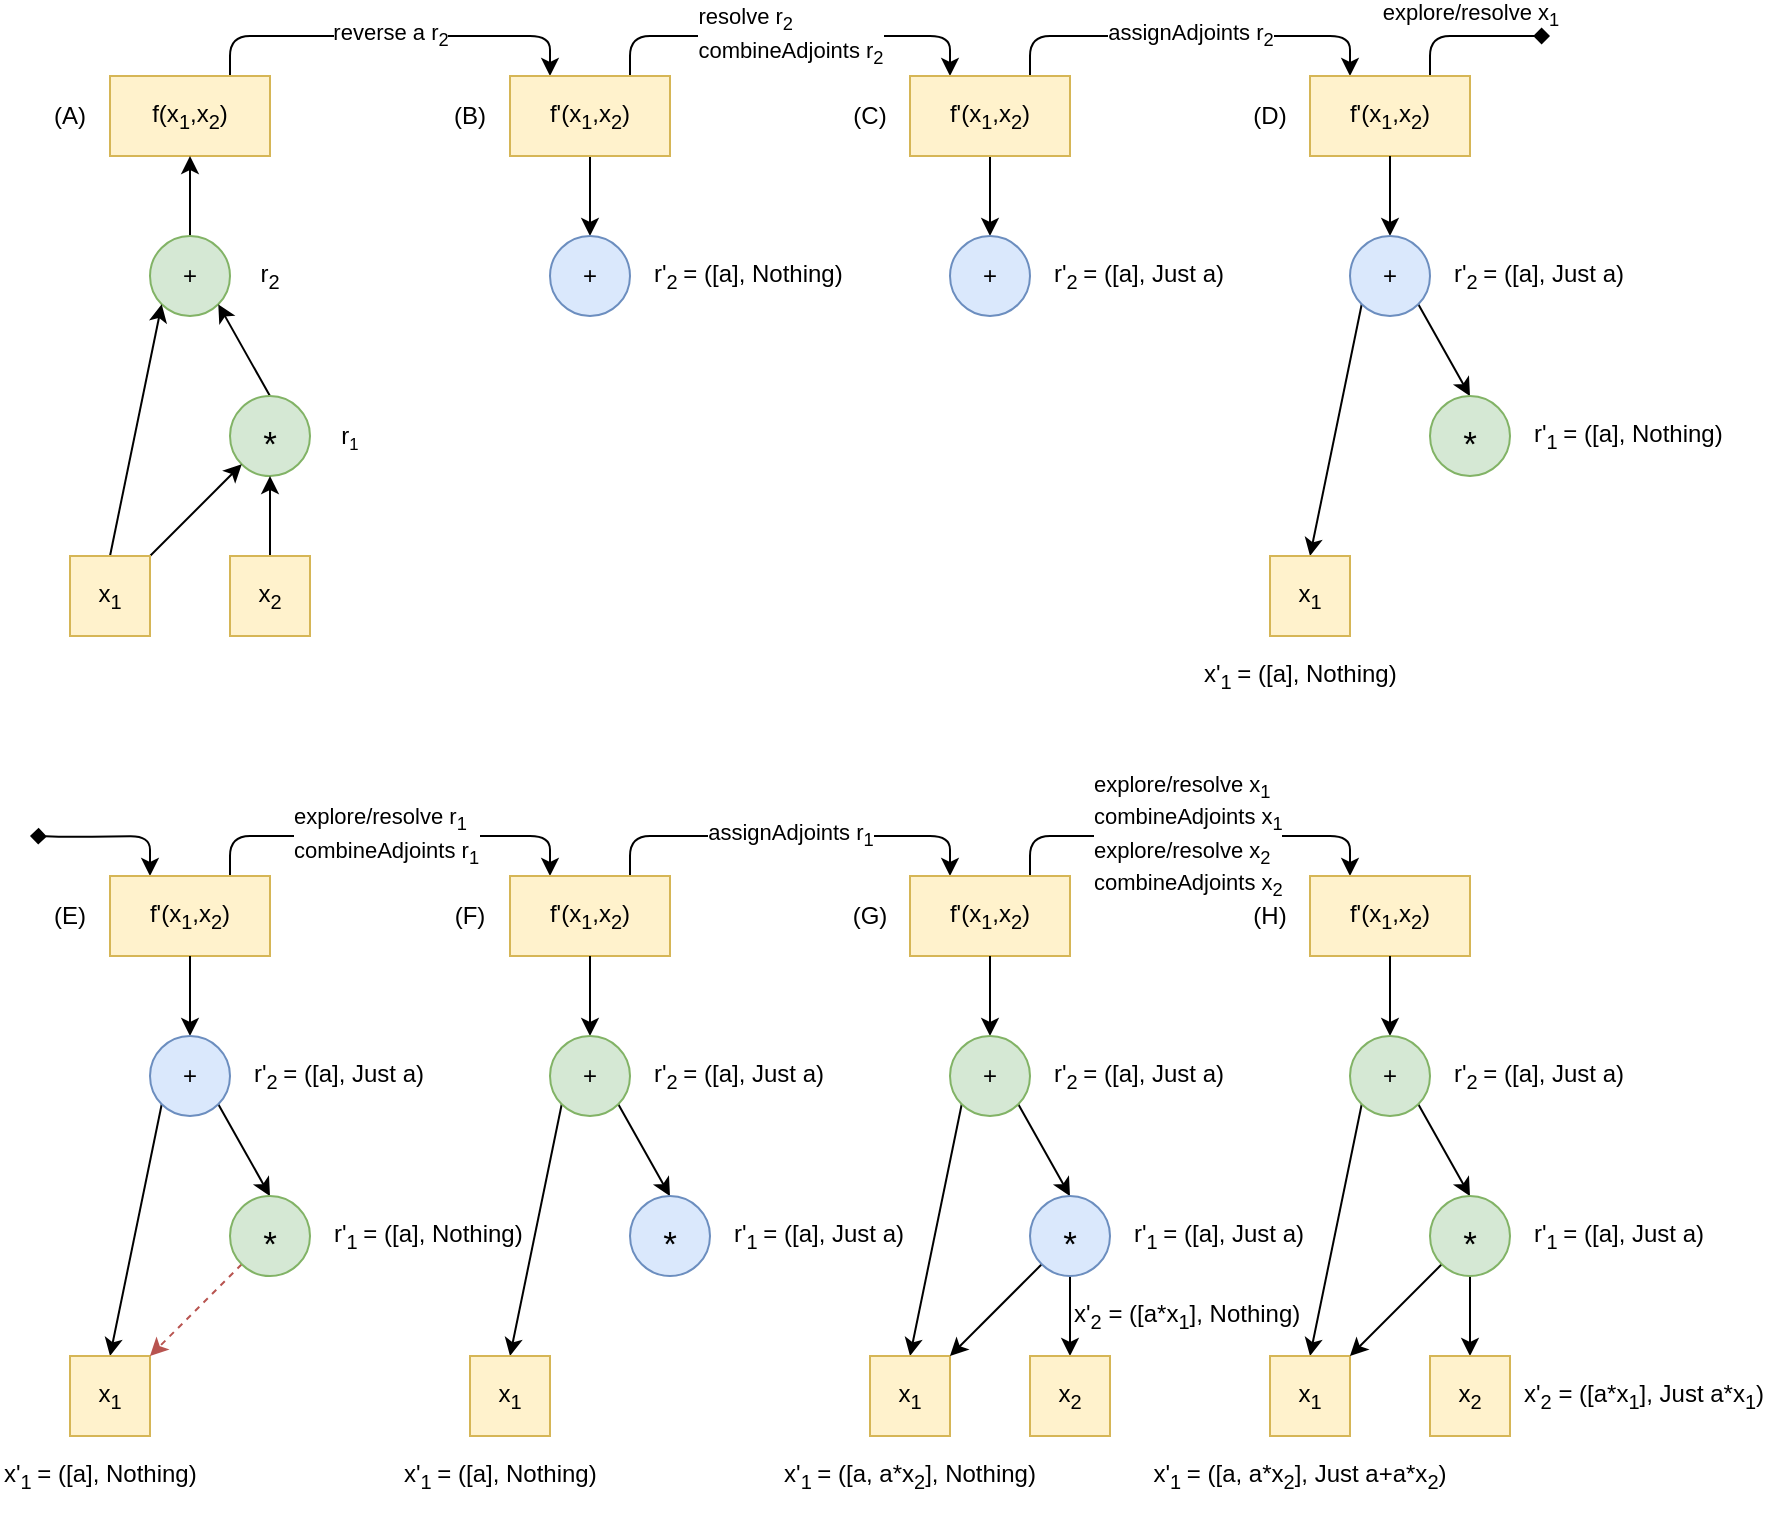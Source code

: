 <mxfile version="21.3.7" type="device">
  <diagram name="Page-1" id="4VhSumrVANlsA-MGtWiG">
    <mxGraphModel dx="1834" dy="884" grid="0" gridSize="10" guides="1" tooltips="1" connect="1" arrows="1" fold="1" page="0" pageScale="1" pageWidth="827" pageHeight="1169" math="0" shadow="0">
      <root>
        <mxCell id="0" />
        <mxCell id="1" parent="0" />
        <mxCell id="nOa9KcKh8e6igN_ZCxx_-35" value="reverse a r&lt;sub&gt;2&lt;/sub&gt;" style="edgeStyle=orthogonalEdgeStyle;rounded=1;orthogonalLoop=1;jettySize=auto;html=1;exitX=0.75;exitY=0;exitDx=0;exitDy=0;entryX=0.25;entryY=0;entryDx=0;entryDy=0;" edge="1" parent="1" source="nOa9KcKh8e6igN_ZCxx_-9" target="nOa9KcKh8e6igN_ZCxx_-20">
          <mxGeometry relative="1" as="geometry" />
        </mxCell>
        <mxCell id="nOa9KcKh8e6igN_ZCxx_-9" value="f(x&lt;sub&gt;1&lt;/sub&gt;,x&lt;sub&gt;2&lt;/sub&gt;)" style="rounded=0;whiteSpace=wrap;html=1;fillColor=#fff2cc;strokeColor=#d6b656;" vertex="1" parent="1">
          <mxGeometry x="-160" y="120" width="80" height="40" as="geometry" />
        </mxCell>
        <mxCell id="nOa9KcKh8e6igN_ZCxx_-11" style="edgeStyle=orthogonalEdgeStyle;rounded=0;orthogonalLoop=1;jettySize=auto;html=1;exitX=0.5;exitY=0;exitDx=0;exitDy=0;entryX=0.5;entryY=1;entryDx=0;entryDy=0;" edge="1" parent="1" source="nOa9KcKh8e6igN_ZCxx_-10" target="nOa9KcKh8e6igN_ZCxx_-9">
          <mxGeometry relative="1" as="geometry" />
        </mxCell>
        <mxCell id="nOa9KcKh8e6igN_ZCxx_-10" value="+" style="ellipse;whiteSpace=wrap;html=1;fillColor=#d5e8d4;strokeColor=#82b366;" vertex="1" parent="1">
          <mxGeometry x="-140" y="200" width="40" height="40" as="geometry" />
        </mxCell>
        <mxCell id="nOa9KcKh8e6igN_ZCxx_-13" style="rounded=0;orthogonalLoop=1;jettySize=auto;html=1;exitX=0.5;exitY=0;exitDx=0;exitDy=0;entryX=1;entryY=1;entryDx=0;entryDy=0;" edge="1" parent="1" source="nOa9KcKh8e6igN_ZCxx_-12" target="nOa9KcKh8e6igN_ZCxx_-10">
          <mxGeometry relative="1" as="geometry" />
        </mxCell>
        <mxCell id="nOa9KcKh8e6igN_ZCxx_-12" value="&lt;font style=&quot;font-size: 21px;&quot;&gt;&lt;sub&gt;*&lt;/sub&gt;&lt;/font&gt;" style="ellipse;whiteSpace=wrap;html=1;fillColor=#d5e8d4;strokeColor=#82b366;" vertex="1" parent="1">
          <mxGeometry x="-100" y="280" width="40" height="40" as="geometry" />
        </mxCell>
        <mxCell id="nOa9KcKh8e6igN_ZCxx_-17" style="rounded=0;orthogonalLoop=1;jettySize=auto;html=1;exitX=1;exitY=0;exitDx=0;exitDy=0;entryX=0;entryY=1;entryDx=0;entryDy=0;" edge="1" parent="1" source="nOa9KcKh8e6igN_ZCxx_-14" target="nOa9KcKh8e6igN_ZCxx_-12">
          <mxGeometry relative="1" as="geometry" />
        </mxCell>
        <mxCell id="nOa9KcKh8e6igN_ZCxx_-18" style="rounded=0;orthogonalLoop=1;jettySize=auto;html=1;exitX=0.5;exitY=0;exitDx=0;exitDy=0;entryX=0;entryY=1;entryDx=0;entryDy=0;" edge="1" parent="1" source="nOa9KcKh8e6igN_ZCxx_-14" target="nOa9KcKh8e6igN_ZCxx_-10">
          <mxGeometry relative="1" as="geometry" />
        </mxCell>
        <mxCell id="nOa9KcKh8e6igN_ZCxx_-14" value="x&lt;sub&gt;1&lt;/sub&gt;" style="rounded=0;whiteSpace=wrap;html=1;fillColor=#fff2cc;strokeColor=#d6b656;" vertex="1" parent="1">
          <mxGeometry x="-180" y="360" width="40" height="40" as="geometry" />
        </mxCell>
        <mxCell id="nOa9KcKh8e6igN_ZCxx_-16" style="edgeStyle=orthogonalEdgeStyle;rounded=0;orthogonalLoop=1;jettySize=auto;html=1;exitX=0.5;exitY=0;exitDx=0;exitDy=0;entryX=0.5;entryY=1;entryDx=0;entryDy=0;" edge="1" parent="1" source="nOa9KcKh8e6igN_ZCxx_-15" target="nOa9KcKh8e6igN_ZCxx_-12">
          <mxGeometry relative="1" as="geometry" />
        </mxCell>
        <mxCell id="nOa9KcKh8e6igN_ZCxx_-15" value="x&lt;sub&gt;2&lt;/sub&gt;" style="rounded=0;whiteSpace=wrap;html=1;fillColor=#fff2cc;strokeColor=#d6b656;" vertex="1" parent="1">
          <mxGeometry x="-100" y="360" width="40" height="40" as="geometry" />
        </mxCell>
        <mxCell id="nOa9KcKh8e6igN_ZCxx_-34" style="edgeStyle=orthogonalEdgeStyle;rounded=0;orthogonalLoop=1;jettySize=auto;html=1;exitX=0.5;exitY=1;exitDx=0;exitDy=0;entryX=0.5;entryY=0;entryDx=0;entryDy=0;" edge="1" parent="1" source="nOa9KcKh8e6igN_ZCxx_-20" target="nOa9KcKh8e6igN_ZCxx_-21">
          <mxGeometry relative="1" as="geometry" />
        </mxCell>
        <mxCell id="nOa9KcKh8e6igN_ZCxx_-43" value="&lt;div style=&quot;text-align: left;&quot;&gt;resolve r&lt;sub&gt;2&lt;/sub&gt;&lt;/div&gt;combineAdjoints r&lt;sub&gt;2&lt;/sub&gt;" style="edgeStyle=orthogonalEdgeStyle;rounded=1;orthogonalLoop=1;jettySize=auto;html=1;exitX=0.75;exitY=0;exitDx=0;exitDy=0;entryX=0.25;entryY=0;entryDx=0;entryDy=0;" edge="1" parent="1" source="nOa9KcKh8e6igN_ZCxx_-20" target="nOa9KcKh8e6igN_ZCxx_-40">
          <mxGeometry relative="1" as="geometry" />
        </mxCell>
        <mxCell id="nOa9KcKh8e6igN_ZCxx_-20" value="f&#39;(x&lt;sub&gt;1&lt;/sub&gt;,x&lt;sub&gt;2&lt;/sub&gt;)" style="rounded=0;whiteSpace=wrap;html=1;fillColor=#fff2cc;strokeColor=#d6b656;" vertex="1" parent="1">
          <mxGeometry x="40" y="120" width="80" height="40" as="geometry" />
        </mxCell>
        <mxCell id="nOa9KcKh8e6igN_ZCxx_-21" value="+" style="ellipse;whiteSpace=wrap;html=1;fillColor=#dae8fc;strokeColor=#6c8ebf;" vertex="1" parent="1">
          <mxGeometry x="60" y="200" width="40" height="40" as="geometry" />
        </mxCell>
        <mxCell id="nOa9KcKh8e6igN_ZCxx_-29" value="r&#39;&lt;sub&gt;2&amp;nbsp;&lt;/sub&gt;= ([a], Nothing)" style="text;html=1;strokeColor=none;fillColor=none;align=left;verticalAlign=middle;whiteSpace=wrap;rounded=0;" vertex="1" parent="1">
          <mxGeometry x="110" y="200" width="120" height="40" as="geometry" />
        </mxCell>
        <mxCell id="nOa9KcKh8e6igN_ZCxx_-36" value="r&lt;sub&gt;2&lt;/sub&gt;" style="text;html=1;strokeColor=none;fillColor=none;align=center;verticalAlign=middle;whiteSpace=wrap;rounded=0;" vertex="1" parent="1">
          <mxGeometry x="-100" y="200" width="40" height="40" as="geometry" />
        </mxCell>
        <mxCell id="nOa9KcKh8e6igN_ZCxx_-37" value="r&lt;span style=&quot;font-size: 10px;&quot;&gt;&lt;sub&gt;1&lt;/sub&gt;&lt;/span&gt;" style="text;html=1;strokeColor=none;fillColor=none;align=center;verticalAlign=middle;whiteSpace=wrap;rounded=0;" vertex="1" parent="1">
          <mxGeometry x="-60" y="280" width="40" height="40" as="geometry" />
        </mxCell>
        <mxCell id="nOa9KcKh8e6igN_ZCxx_-39" style="edgeStyle=orthogonalEdgeStyle;rounded=0;orthogonalLoop=1;jettySize=auto;html=1;exitX=0.5;exitY=1;exitDx=0;exitDy=0;entryX=0.5;entryY=0;entryDx=0;entryDy=0;" edge="1" source="nOa9KcKh8e6igN_ZCxx_-40" target="nOa9KcKh8e6igN_ZCxx_-41" parent="1">
          <mxGeometry relative="1" as="geometry" />
        </mxCell>
        <mxCell id="nOa9KcKh8e6igN_ZCxx_-48" value="assignAdjoints r&lt;sub&gt;2&lt;/sub&gt;" style="edgeStyle=orthogonalEdgeStyle;rounded=1;orthogonalLoop=1;jettySize=auto;html=1;exitX=0.75;exitY=0;exitDx=0;exitDy=0;entryX=0.25;entryY=0;entryDx=0;entryDy=0;" edge="1" parent="1" source="nOa9KcKh8e6igN_ZCxx_-40" target="nOa9KcKh8e6igN_ZCxx_-44">
          <mxGeometry relative="1" as="geometry" />
        </mxCell>
        <mxCell id="nOa9KcKh8e6igN_ZCxx_-40" value="f&#39;(x&lt;sub&gt;1&lt;/sub&gt;,x&lt;sub&gt;2&lt;/sub&gt;)" style="rounded=0;whiteSpace=wrap;html=1;fillColor=#fff2cc;strokeColor=#d6b656;" vertex="1" parent="1">
          <mxGeometry x="240" y="120" width="80" height="40" as="geometry" />
        </mxCell>
        <mxCell id="nOa9KcKh8e6igN_ZCxx_-41" value="+" style="ellipse;whiteSpace=wrap;html=1;fillColor=#dae8fc;strokeColor=#6c8ebf;" vertex="1" parent="1">
          <mxGeometry x="260" y="200" width="40" height="40" as="geometry" />
        </mxCell>
        <mxCell id="nOa9KcKh8e6igN_ZCxx_-42" value="r&#39;&lt;sub&gt;2&amp;nbsp;&lt;/sub&gt;= ([a], Just a)" style="text;html=1;strokeColor=none;fillColor=none;align=left;verticalAlign=middle;whiteSpace=wrap;rounded=0;" vertex="1" parent="1">
          <mxGeometry x="310" y="200" width="110" height="40" as="geometry" />
        </mxCell>
        <mxCell id="nOa9KcKh8e6igN_ZCxx_-54" value="explore/resolve x&lt;sub&gt;1&lt;br&gt;&lt;/sub&gt;" style="edgeStyle=orthogonalEdgeStyle;orthogonalLoop=1;jettySize=auto;html=1;exitX=0.75;exitY=0;exitDx=0;exitDy=0;rounded=1;endArrow=diamond;endFill=1;labelBackgroundColor=none;" edge="1" parent="1" source="nOa9KcKh8e6igN_ZCxx_-44">
          <mxGeometry y="10" relative="1" as="geometry">
            <mxPoint x="560" y="100" as="targetPoint" />
            <Array as="points">
              <mxPoint x="500" y="100" />
            </Array>
            <mxPoint as="offset" />
          </mxGeometry>
        </mxCell>
        <mxCell id="nOa9KcKh8e6igN_ZCxx_-44" value="f&#39;(x&lt;sub&gt;1&lt;/sub&gt;,x&lt;sub&gt;2&lt;/sub&gt;)" style="rounded=0;whiteSpace=wrap;html=1;fillColor=#fff2cc;strokeColor=#d6b656;" vertex="1" parent="1">
          <mxGeometry x="440" y="120" width="80" height="40" as="geometry" />
        </mxCell>
        <mxCell id="nOa9KcKh8e6igN_ZCxx_-45" style="edgeStyle=orthogonalEdgeStyle;rounded=0;orthogonalLoop=1;jettySize=auto;html=1;exitX=0.5;exitY=1;exitDx=0;exitDy=0;entryX=0.5;entryY=0;entryDx=0;entryDy=0;" edge="1" target="nOa9KcKh8e6igN_ZCxx_-46" parent="1" source="nOa9KcKh8e6igN_ZCxx_-44">
          <mxGeometry relative="1" as="geometry">
            <mxPoint x="480" y="160" as="sourcePoint" />
          </mxGeometry>
        </mxCell>
        <mxCell id="nOa9KcKh8e6igN_ZCxx_-52" style="rounded=0;orthogonalLoop=1;jettySize=auto;html=1;exitX=0;exitY=1;exitDx=0;exitDy=0;entryX=0.5;entryY=0;entryDx=0;entryDy=0;" edge="1" parent="1" source="nOa9KcKh8e6igN_ZCxx_-46" target="nOa9KcKh8e6igN_ZCxx_-50">
          <mxGeometry relative="1" as="geometry" />
        </mxCell>
        <mxCell id="nOa9KcKh8e6igN_ZCxx_-53" style="rounded=0;orthogonalLoop=1;jettySize=auto;html=1;exitX=1;exitY=1;exitDx=0;exitDy=0;entryX=0.5;entryY=0;entryDx=0;entryDy=0;" edge="1" parent="1" source="nOa9KcKh8e6igN_ZCxx_-46" target="nOa9KcKh8e6igN_ZCxx_-51">
          <mxGeometry relative="1" as="geometry" />
        </mxCell>
        <mxCell id="nOa9KcKh8e6igN_ZCxx_-46" value="+" style="ellipse;whiteSpace=wrap;html=1;fillColor=#dae8fc;strokeColor=#6c8ebf;" vertex="1" parent="1">
          <mxGeometry x="460" y="200" width="40" height="40" as="geometry" />
        </mxCell>
        <mxCell id="nOa9KcKh8e6igN_ZCxx_-47" value="r&#39;&lt;sub&gt;2&amp;nbsp;&lt;/sub&gt;= ([a], Just a)" style="text;html=1;strokeColor=none;fillColor=none;align=left;verticalAlign=middle;whiteSpace=wrap;rounded=0;" vertex="1" parent="1">
          <mxGeometry x="510" y="200" width="110" height="40" as="geometry" />
        </mxCell>
        <mxCell id="nOa9KcKh8e6igN_ZCxx_-50" value="x&lt;sub&gt;1&lt;/sub&gt;" style="rounded=0;whiteSpace=wrap;html=1;fillColor=#fff2cc;strokeColor=#d6b656;" vertex="1" parent="1">
          <mxGeometry x="420" y="360" width="40" height="40" as="geometry" />
        </mxCell>
        <mxCell id="nOa9KcKh8e6igN_ZCxx_-51" value="&lt;font style=&quot;font-size: 21px;&quot;&gt;&lt;sub&gt;*&lt;/sub&gt;&lt;/font&gt;" style="ellipse;whiteSpace=wrap;html=1;fillColor=#d5e8d4;strokeColor=#82b366;" vertex="1" parent="1">
          <mxGeometry x="500" y="280" width="40" height="40" as="geometry" />
        </mxCell>
        <mxCell id="nOa9KcKh8e6igN_ZCxx_-55" value="r&#39;&lt;sub&gt;1&amp;nbsp;&lt;/sub&gt;= ([a], Nothing)" style="text;html=1;strokeColor=none;fillColor=none;align=left;verticalAlign=middle;whiteSpace=wrap;rounded=0;" vertex="1" parent="1">
          <mxGeometry x="550" y="280" width="110" height="40" as="geometry" />
        </mxCell>
        <mxCell id="nOa9KcKh8e6igN_ZCxx_-56" value="x&#39;&lt;sub&gt;1&amp;nbsp;&lt;/sub&gt;= ([a], Nothing)" style="text;html=1;strokeColor=none;fillColor=none;align=left;verticalAlign=middle;whiteSpace=wrap;rounded=0;" vertex="1" parent="1">
          <mxGeometry x="385" y="400" width="110" height="40" as="geometry" />
        </mxCell>
        <mxCell id="nOa9KcKh8e6igN_ZCxx_-68" style="edgeStyle=orthogonalEdgeStyle;rounded=1;orthogonalLoop=1;jettySize=auto;html=1;entryX=0.25;entryY=0;entryDx=0;entryDy=0;startArrow=diamond;startFill=1;" edge="1" parent="1" target="nOa9KcKh8e6igN_ZCxx_-57">
          <mxGeometry relative="1" as="geometry">
            <mxPoint x="-210" y="470" as="targetPoint" />
            <mxPoint x="-200" y="500" as="sourcePoint" />
          </mxGeometry>
        </mxCell>
        <mxCell id="nOa9KcKh8e6igN_ZCxx_-80" value="explore/resolve r&lt;sub&gt;1&lt;/sub&gt;&lt;br&gt;combineAdjoints r&lt;sub&gt;1&lt;/sub&gt;" style="edgeStyle=orthogonalEdgeStyle;rounded=1;orthogonalLoop=1;jettySize=auto;html=1;exitX=0.75;exitY=0;exitDx=0;exitDy=0;entryX=0.25;entryY=0;entryDx=0;entryDy=0;align=left;" edge="1" parent="1" source="nOa9KcKh8e6igN_ZCxx_-57" target="nOa9KcKh8e6igN_ZCxx_-69">
          <mxGeometry x="-0.5" relative="1" as="geometry">
            <mxPoint as="offset" />
          </mxGeometry>
        </mxCell>
        <mxCell id="nOa9KcKh8e6igN_ZCxx_-57" value="f&#39;(x&lt;sub&gt;1&lt;/sub&gt;,x&lt;sub&gt;2&lt;/sub&gt;)" style="rounded=0;whiteSpace=wrap;html=1;fillColor=#fff2cc;strokeColor=#d6b656;" vertex="1" parent="1">
          <mxGeometry x="-160" y="520" width="80" height="40" as="geometry" />
        </mxCell>
        <mxCell id="nOa9KcKh8e6igN_ZCxx_-58" style="edgeStyle=orthogonalEdgeStyle;rounded=0;orthogonalLoop=1;jettySize=auto;html=1;exitX=0.5;exitY=1;exitDx=0;exitDy=0;entryX=0.5;entryY=0;entryDx=0;entryDy=0;" edge="1" source="nOa9KcKh8e6igN_ZCxx_-57" target="nOa9KcKh8e6igN_ZCxx_-61" parent="1">
          <mxGeometry relative="1" as="geometry">
            <mxPoint x="-120" y="560" as="sourcePoint" />
          </mxGeometry>
        </mxCell>
        <mxCell id="nOa9KcKh8e6igN_ZCxx_-59" style="rounded=0;orthogonalLoop=1;jettySize=auto;html=1;exitX=0;exitY=1;exitDx=0;exitDy=0;entryX=0.5;entryY=0;entryDx=0;entryDy=0;" edge="1" source="nOa9KcKh8e6igN_ZCxx_-61" target="nOa9KcKh8e6igN_ZCxx_-63" parent="1">
          <mxGeometry relative="1" as="geometry" />
        </mxCell>
        <mxCell id="nOa9KcKh8e6igN_ZCxx_-60" style="rounded=0;orthogonalLoop=1;jettySize=auto;html=1;exitX=1;exitY=1;exitDx=0;exitDy=0;entryX=0.5;entryY=0;entryDx=0;entryDy=0;" edge="1" source="nOa9KcKh8e6igN_ZCxx_-61" target="nOa9KcKh8e6igN_ZCxx_-64" parent="1">
          <mxGeometry relative="1" as="geometry" />
        </mxCell>
        <mxCell id="nOa9KcKh8e6igN_ZCxx_-61" value="+" style="ellipse;whiteSpace=wrap;html=1;fillColor=#dae8fc;strokeColor=#6c8ebf;" vertex="1" parent="1">
          <mxGeometry x="-140" y="600" width="40" height="40" as="geometry" />
        </mxCell>
        <mxCell id="nOa9KcKh8e6igN_ZCxx_-62" value="r&#39;&lt;sub&gt;2&amp;nbsp;&lt;/sub&gt;= ([a], Just a)" style="text;html=1;strokeColor=none;fillColor=none;align=left;verticalAlign=middle;whiteSpace=wrap;rounded=0;" vertex="1" parent="1">
          <mxGeometry x="-90" y="600" width="110" height="40" as="geometry" />
        </mxCell>
        <mxCell id="nOa9KcKh8e6igN_ZCxx_-63" value="x&lt;sub&gt;1&lt;/sub&gt;" style="rounded=0;whiteSpace=wrap;html=1;fillColor=#fff2cc;strokeColor=#d6b656;" vertex="1" parent="1">
          <mxGeometry x="-180" y="760" width="40" height="40" as="geometry" />
        </mxCell>
        <mxCell id="nOa9KcKh8e6igN_ZCxx_-67" style="rounded=0;orthogonalLoop=1;jettySize=auto;html=1;exitX=0;exitY=1;exitDx=0;exitDy=0;entryX=1;entryY=0;entryDx=0;entryDy=0;dashed=1;fillColor=#f8cecc;strokeColor=#b85450;" edge="1" parent="1" source="nOa9KcKh8e6igN_ZCxx_-64" target="nOa9KcKh8e6igN_ZCxx_-63">
          <mxGeometry relative="1" as="geometry" />
        </mxCell>
        <mxCell id="nOa9KcKh8e6igN_ZCxx_-64" value="&lt;font style=&quot;font-size: 21px;&quot;&gt;&lt;sub&gt;*&lt;/sub&gt;&lt;/font&gt;" style="ellipse;whiteSpace=wrap;html=1;fillColor=#d5e8d4;strokeColor=#82b366;" vertex="1" parent="1">
          <mxGeometry x="-100" y="680" width="40" height="40" as="geometry" />
        </mxCell>
        <mxCell id="nOa9KcKh8e6igN_ZCxx_-65" value="r&#39;&lt;sub&gt;1&amp;nbsp;&lt;/sub&gt;= ([a], Nothing)" style="text;html=1;strokeColor=none;fillColor=none;align=left;verticalAlign=middle;whiteSpace=wrap;rounded=0;" vertex="1" parent="1">
          <mxGeometry x="-50" y="680" width="110" height="40" as="geometry" />
        </mxCell>
        <mxCell id="nOa9KcKh8e6igN_ZCxx_-66" value="x&#39;&lt;sub&gt;1&amp;nbsp;&lt;/sub&gt;= ([a], Nothing)" style="text;html=1;strokeColor=none;fillColor=none;align=left;verticalAlign=middle;whiteSpace=wrap;rounded=0;" vertex="1" parent="1">
          <mxGeometry x="-215" y="800" width="110" height="40" as="geometry" />
        </mxCell>
        <mxCell id="nOa9KcKh8e6igN_ZCxx_-91" value="assignAdjoints r&lt;sub&gt;1&lt;/sub&gt;" style="edgeStyle=orthogonalEdgeStyle;rounded=1;orthogonalLoop=1;jettySize=auto;html=1;exitX=0.75;exitY=0;exitDx=0;exitDy=0;entryX=0.25;entryY=0;entryDx=0;entryDy=0;" edge="1" parent="1" source="nOa9KcKh8e6igN_ZCxx_-69" target="nOa9KcKh8e6igN_ZCxx_-81">
          <mxGeometry relative="1" as="geometry" />
        </mxCell>
        <mxCell id="nOa9KcKh8e6igN_ZCxx_-69" value="f&#39;(x&lt;sub&gt;1&lt;/sub&gt;,x&lt;sub&gt;2&lt;/sub&gt;)" style="rounded=0;whiteSpace=wrap;html=1;fillColor=#fff2cc;strokeColor=#d6b656;" vertex="1" parent="1">
          <mxGeometry x="40" y="520" width="80" height="40" as="geometry" />
        </mxCell>
        <mxCell id="nOa9KcKh8e6igN_ZCxx_-70" style="edgeStyle=orthogonalEdgeStyle;rounded=0;orthogonalLoop=1;jettySize=auto;html=1;exitX=0.5;exitY=1;exitDx=0;exitDy=0;entryX=0.5;entryY=0;entryDx=0;entryDy=0;" edge="1" source="nOa9KcKh8e6igN_ZCxx_-69" target="nOa9KcKh8e6igN_ZCxx_-73" parent="1">
          <mxGeometry relative="1" as="geometry">
            <mxPoint x="80" y="560" as="sourcePoint" />
          </mxGeometry>
        </mxCell>
        <mxCell id="nOa9KcKh8e6igN_ZCxx_-71" style="rounded=0;orthogonalLoop=1;jettySize=auto;html=1;exitX=0;exitY=1;exitDx=0;exitDy=0;entryX=0.5;entryY=0;entryDx=0;entryDy=0;" edge="1" source="nOa9KcKh8e6igN_ZCxx_-73" target="nOa9KcKh8e6igN_ZCxx_-75" parent="1">
          <mxGeometry relative="1" as="geometry" />
        </mxCell>
        <mxCell id="nOa9KcKh8e6igN_ZCxx_-72" style="rounded=0;orthogonalLoop=1;jettySize=auto;html=1;exitX=1;exitY=1;exitDx=0;exitDy=0;entryX=0.5;entryY=0;entryDx=0;entryDy=0;" edge="1" source="nOa9KcKh8e6igN_ZCxx_-73" target="nOa9KcKh8e6igN_ZCxx_-77" parent="1">
          <mxGeometry relative="1" as="geometry" />
        </mxCell>
        <mxCell id="nOa9KcKh8e6igN_ZCxx_-73" value="+" style="ellipse;whiteSpace=wrap;html=1;fillColor=#d5e8d4;strokeColor=#82b366;" vertex="1" parent="1">
          <mxGeometry x="60" y="600" width="40" height="40" as="geometry" />
        </mxCell>
        <mxCell id="nOa9KcKh8e6igN_ZCxx_-74" value="r&#39;&lt;sub&gt;2&amp;nbsp;&lt;/sub&gt;= ([a], Just a)" style="text;html=1;strokeColor=none;fillColor=none;align=left;verticalAlign=middle;whiteSpace=wrap;rounded=0;" vertex="1" parent="1">
          <mxGeometry x="110" y="600" width="110" height="40" as="geometry" />
        </mxCell>
        <mxCell id="nOa9KcKh8e6igN_ZCxx_-75" value="x&lt;sub&gt;1&lt;/sub&gt;" style="rounded=0;whiteSpace=wrap;html=1;fillColor=#fff2cc;strokeColor=#d6b656;" vertex="1" parent="1">
          <mxGeometry x="20" y="760" width="40" height="40" as="geometry" />
        </mxCell>
        <mxCell id="nOa9KcKh8e6igN_ZCxx_-77" value="&lt;font style=&quot;font-size: 21px;&quot;&gt;&lt;sub&gt;*&lt;/sub&gt;&lt;/font&gt;" style="ellipse;whiteSpace=wrap;html=1;fillColor=#dae8fc;strokeColor=#6c8ebf;" vertex="1" parent="1">
          <mxGeometry x="100" y="680" width="40" height="40" as="geometry" />
        </mxCell>
        <mxCell id="nOa9KcKh8e6igN_ZCxx_-78" value="r&#39;&lt;sub&gt;1&amp;nbsp;&lt;/sub&gt;= ([a], Just a)" style="text;html=1;strokeColor=none;fillColor=none;align=left;verticalAlign=middle;whiteSpace=wrap;rounded=0;" vertex="1" parent="1">
          <mxGeometry x="150" y="680" width="110" height="40" as="geometry" />
        </mxCell>
        <mxCell id="nOa9KcKh8e6igN_ZCxx_-79" value="x&#39;&lt;sub&gt;1&amp;nbsp;&lt;/sub&gt;= ([a], Nothing)" style="text;html=1;strokeColor=none;fillColor=none;align=left;verticalAlign=middle;whiteSpace=wrap;rounded=0;" vertex="1" parent="1">
          <mxGeometry x="-15" y="800" width="110" height="40" as="geometry" />
        </mxCell>
        <mxCell id="nOa9KcKh8e6igN_ZCxx_-112" value="explore/resolve x&lt;sub&gt;1&lt;/sub&gt;&lt;br&gt;combineAdjoints x&lt;sub&gt;1&lt;/sub&gt;&lt;br&gt;explore/resolve x&lt;sub&gt;2&lt;/sub&gt;&lt;br&gt;combineAdjoints x&lt;sub&gt;2&lt;/sub&gt;" style="edgeStyle=orthogonalEdgeStyle;rounded=1;orthogonalLoop=1;jettySize=auto;html=1;exitX=0.75;exitY=0;exitDx=0;exitDy=0;entryX=0.25;entryY=0;entryDx=0;entryDy=0;align=left;" edge="1" parent="1" source="nOa9KcKh8e6igN_ZCxx_-81" target="nOa9KcKh8e6igN_ZCxx_-98">
          <mxGeometry x="-0.5" relative="1" as="geometry">
            <mxPoint as="offset" />
          </mxGeometry>
        </mxCell>
        <mxCell id="nOa9KcKh8e6igN_ZCxx_-81" value="f&#39;(x&lt;sub&gt;1&lt;/sub&gt;,x&lt;sub&gt;2&lt;/sub&gt;)" style="rounded=0;whiteSpace=wrap;html=1;fillColor=#fff2cc;strokeColor=#d6b656;" vertex="1" parent="1">
          <mxGeometry x="240" y="520" width="80" height="40" as="geometry" />
        </mxCell>
        <mxCell id="nOa9KcKh8e6igN_ZCxx_-82" style="edgeStyle=orthogonalEdgeStyle;rounded=0;orthogonalLoop=1;jettySize=auto;html=1;exitX=0.5;exitY=1;exitDx=0;exitDy=0;entryX=0.5;entryY=0;entryDx=0;entryDy=0;" edge="1" source="nOa9KcKh8e6igN_ZCxx_-81" target="nOa9KcKh8e6igN_ZCxx_-85" parent="1">
          <mxGeometry relative="1" as="geometry">
            <mxPoint x="280" y="560" as="sourcePoint" />
          </mxGeometry>
        </mxCell>
        <mxCell id="nOa9KcKh8e6igN_ZCxx_-83" style="rounded=0;orthogonalLoop=1;jettySize=auto;html=1;exitX=0;exitY=1;exitDx=0;exitDy=0;entryX=0.5;entryY=0;entryDx=0;entryDy=0;" edge="1" source="nOa9KcKh8e6igN_ZCxx_-85" target="nOa9KcKh8e6igN_ZCxx_-87" parent="1">
          <mxGeometry relative="1" as="geometry" />
        </mxCell>
        <mxCell id="nOa9KcKh8e6igN_ZCxx_-84" style="rounded=0;orthogonalLoop=1;jettySize=auto;html=1;exitX=1;exitY=1;exitDx=0;exitDy=0;entryX=0.5;entryY=0;entryDx=0;entryDy=0;" edge="1" source="nOa9KcKh8e6igN_ZCxx_-85" target="nOa9KcKh8e6igN_ZCxx_-88" parent="1">
          <mxGeometry relative="1" as="geometry" />
        </mxCell>
        <mxCell id="nOa9KcKh8e6igN_ZCxx_-85" value="+" style="ellipse;whiteSpace=wrap;html=1;fillColor=#d5e8d4;strokeColor=#82b366;" vertex="1" parent="1">
          <mxGeometry x="260" y="600" width="40" height="40" as="geometry" />
        </mxCell>
        <mxCell id="nOa9KcKh8e6igN_ZCxx_-86" value="r&#39;&lt;sub&gt;2&amp;nbsp;&lt;/sub&gt;= ([a], Just a)" style="text;html=1;strokeColor=none;fillColor=none;align=left;verticalAlign=middle;whiteSpace=wrap;rounded=0;" vertex="1" parent="1">
          <mxGeometry x="310" y="600" width="110" height="40" as="geometry" />
        </mxCell>
        <mxCell id="nOa9KcKh8e6igN_ZCxx_-87" value="x&lt;sub&gt;1&lt;/sub&gt;" style="rounded=0;whiteSpace=wrap;html=1;fillColor=#fff2cc;strokeColor=#d6b656;" vertex="1" parent="1">
          <mxGeometry x="220" y="760" width="40" height="40" as="geometry" />
        </mxCell>
        <mxCell id="nOa9KcKh8e6igN_ZCxx_-93" style="rounded=0;orthogonalLoop=1;jettySize=auto;html=1;exitX=0;exitY=1;exitDx=0;exitDy=0;entryX=1;entryY=0;entryDx=0;entryDy=0;" edge="1" parent="1" source="nOa9KcKh8e6igN_ZCxx_-88" target="nOa9KcKh8e6igN_ZCxx_-87">
          <mxGeometry relative="1" as="geometry" />
        </mxCell>
        <mxCell id="nOa9KcKh8e6igN_ZCxx_-96" style="edgeStyle=orthogonalEdgeStyle;rounded=0;orthogonalLoop=1;jettySize=auto;html=1;exitX=0.5;exitY=1;exitDx=0;exitDy=0;entryX=0.5;entryY=0;entryDx=0;entryDy=0;" edge="1" parent="1" source="nOa9KcKh8e6igN_ZCxx_-88" target="nOa9KcKh8e6igN_ZCxx_-94">
          <mxGeometry relative="1" as="geometry" />
        </mxCell>
        <mxCell id="nOa9KcKh8e6igN_ZCxx_-88" value="&lt;font style=&quot;font-size: 21px;&quot;&gt;&lt;sub&gt;*&lt;/sub&gt;&lt;/font&gt;" style="ellipse;whiteSpace=wrap;html=1;fillColor=#dae8fc;strokeColor=#6c8ebf;" vertex="1" parent="1">
          <mxGeometry x="300" y="680" width="40" height="40" as="geometry" />
        </mxCell>
        <mxCell id="nOa9KcKh8e6igN_ZCxx_-89" value="r&#39;&lt;sub&gt;1&amp;nbsp;&lt;/sub&gt;= ([a], Just a)" style="text;html=1;strokeColor=none;fillColor=none;align=left;verticalAlign=middle;whiteSpace=wrap;rounded=0;" vertex="1" parent="1">
          <mxGeometry x="350" y="680" width="110" height="40" as="geometry" />
        </mxCell>
        <mxCell id="nOa9KcKh8e6igN_ZCxx_-90" value="x&#39;&lt;sub&gt;1&amp;nbsp;&lt;/sub&gt;= ([a, a*x&lt;sub&gt;2&lt;/sub&gt;], Nothing)" style="text;html=1;strokeColor=none;fillColor=none;align=center;verticalAlign=middle;whiteSpace=wrap;rounded=0;" vertex="1" parent="1">
          <mxGeometry x="165" y="800" width="150" height="40" as="geometry" />
        </mxCell>
        <mxCell id="nOa9KcKh8e6igN_ZCxx_-94" value="x&lt;sub&gt;2&lt;/sub&gt;" style="rounded=0;whiteSpace=wrap;html=1;fillColor=#fff2cc;strokeColor=#d6b656;" vertex="1" parent="1">
          <mxGeometry x="300" y="760" width="40" height="40" as="geometry" />
        </mxCell>
        <mxCell id="nOa9KcKh8e6igN_ZCxx_-97" value="x&#39;&lt;sub&gt;2&lt;/sub&gt;&amp;nbsp;= ([a*x&lt;sub&gt;1&lt;/sub&gt;], Nothing)" style="text;html=1;strokeColor=none;fillColor=none;align=left;verticalAlign=middle;whiteSpace=wrap;rounded=0;" vertex="1" parent="1">
          <mxGeometry x="320" y="720" width="120" height="40" as="geometry" />
        </mxCell>
        <mxCell id="nOa9KcKh8e6igN_ZCxx_-98" value="f&#39;(x&lt;sub&gt;1&lt;/sub&gt;,x&lt;sub&gt;2&lt;/sub&gt;)" style="rounded=0;whiteSpace=wrap;html=1;fillColor=#fff2cc;strokeColor=#d6b656;" vertex="1" parent="1">
          <mxGeometry x="440" y="520" width="80" height="40" as="geometry" />
        </mxCell>
        <mxCell id="nOa9KcKh8e6igN_ZCxx_-99" style="edgeStyle=orthogonalEdgeStyle;rounded=0;orthogonalLoop=1;jettySize=auto;html=1;exitX=0.5;exitY=1;exitDx=0;exitDy=0;entryX=0.5;entryY=0;entryDx=0;entryDy=0;" edge="1" source="nOa9KcKh8e6igN_ZCxx_-98" target="nOa9KcKh8e6igN_ZCxx_-102" parent="1">
          <mxGeometry relative="1" as="geometry">
            <mxPoint x="480" y="560" as="sourcePoint" />
          </mxGeometry>
        </mxCell>
        <mxCell id="nOa9KcKh8e6igN_ZCxx_-100" style="rounded=0;orthogonalLoop=1;jettySize=auto;html=1;exitX=0;exitY=1;exitDx=0;exitDy=0;entryX=0.5;entryY=0;entryDx=0;entryDy=0;" edge="1" source="nOa9KcKh8e6igN_ZCxx_-102" target="nOa9KcKh8e6igN_ZCxx_-104" parent="1">
          <mxGeometry relative="1" as="geometry" />
        </mxCell>
        <mxCell id="nOa9KcKh8e6igN_ZCxx_-101" style="rounded=0;orthogonalLoop=1;jettySize=auto;html=1;exitX=1;exitY=1;exitDx=0;exitDy=0;entryX=0.5;entryY=0;entryDx=0;entryDy=0;" edge="1" source="nOa9KcKh8e6igN_ZCxx_-102" target="nOa9KcKh8e6igN_ZCxx_-107" parent="1">
          <mxGeometry relative="1" as="geometry" />
        </mxCell>
        <mxCell id="nOa9KcKh8e6igN_ZCxx_-102" value="+" style="ellipse;whiteSpace=wrap;html=1;fillColor=#d5e8d4;strokeColor=#82b366;" vertex="1" parent="1">
          <mxGeometry x="460" y="600" width="40" height="40" as="geometry" />
        </mxCell>
        <mxCell id="nOa9KcKh8e6igN_ZCxx_-103" value="r&#39;&lt;sub&gt;2&amp;nbsp;&lt;/sub&gt;= ([a], Just a)" style="text;html=1;strokeColor=none;fillColor=none;align=left;verticalAlign=middle;whiteSpace=wrap;rounded=0;" vertex="1" parent="1">
          <mxGeometry x="510" y="600" width="110" height="40" as="geometry" />
        </mxCell>
        <mxCell id="nOa9KcKh8e6igN_ZCxx_-104" value="x&lt;sub&gt;1&lt;/sub&gt;" style="rounded=0;whiteSpace=wrap;html=1;fillColor=#fff2cc;strokeColor=#d6b656;" vertex="1" parent="1">
          <mxGeometry x="420" y="760" width="40" height="40" as="geometry" />
        </mxCell>
        <mxCell id="nOa9KcKh8e6igN_ZCxx_-105" style="rounded=0;orthogonalLoop=1;jettySize=auto;html=1;exitX=0;exitY=1;exitDx=0;exitDy=0;entryX=1;entryY=0;entryDx=0;entryDy=0;" edge="1" source="nOa9KcKh8e6igN_ZCxx_-107" target="nOa9KcKh8e6igN_ZCxx_-104" parent="1">
          <mxGeometry relative="1" as="geometry" />
        </mxCell>
        <mxCell id="nOa9KcKh8e6igN_ZCxx_-106" style="edgeStyle=orthogonalEdgeStyle;rounded=0;orthogonalLoop=1;jettySize=auto;html=1;exitX=0.5;exitY=1;exitDx=0;exitDy=0;entryX=0.5;entryY=0;entryDx=0;entryDy=0;" edge="1" source="nOa9KcKh8e6igN_ZCxx_-107" target="nOa9KcKh8e6igN_ZCxx_-110" parent="1">
          <mxGeometry relative="1" as="geometry" />
        </mxCell>
        <mxCell id="nOa9KcKh8e6igN_ZCxx_-107" value="&lt;font style=&quot;font-size: 21px;&quot;&gt;&lt;sub&gt;*&lt;/sub&gt;&lt;/font&gt;" style="ellipse;whiteSpace=wrap;html=1;fillColor=#d5e8d4;strokeColor=#82b366;" vertex="1" parent="1">
          <mxGeometry x="500" y="680" width="40" height="40" as="geometry" />
        </mxCell>
        <mxCell id="nOa9KcKh8e6igN_ZCxx_-108" value="r&#39;&lt;sub&gt;1&amp;nbsp;&lt;/sub&gt;= ([a], Just a)" style="text;html=1;strokeColor=none;fillColor=none;align=left;verticalAlign=middle;whiteSpace=wrap;rounded=0;" vertex="1" parent="1">
          <mxGeometry x="550" y="680" width="110" height="40" as="geometry" />
        </mxCell>
        <mxCell id="nOa9KcKh8e6igN_ZCxx_-109" value="x&#39;&lt;sub&gt;1&amp;nbsp;&lt;/sub&gt;= ([a, a*x&lt;sub&gt;2&lt;/sub&gt;], Just a+a*x&lt;sub&gt;2&lt;/sub&gt;)" style="text;html=1;strokeColor=none;fillColor=none;align=center;verticalAlign=middle;whiteSpace=wrap;rounded=0;" vertex="1" parent="1">
          <mxGeometry x="360" y="800" width="150" height="40" as="geometry" />
        </mxCell>
        <mxCell id="nOa9KcKh8e6igN_ZCxx_-110" value="x&lt;sub&gt;2&lt;/sub&gt;" style="rounded=0;whiteSpace=wrap;html=1;fillColor=#fff2cc;strokeColor=#d6b656;" vertex="1" parent="1">
          <mxGeometry x="500" y="760" width="40" height="40" as="geometry" />
        </mxCell>
        <mxCell id="nOa9KcKh8e6igN_ZCxx_-111" value="x&#39;&lt;sub&gt;2&lt;/sub&gt;&amp;nbsp;= ([a*x&lt;sub&gt;1&lt;/sub&gt;], Just a*x&lt;sub&gt;1&lt;/sub&gt;)" style="text;html=1;strokeColor=none;fillColor=none;align=left;verticalAlign=middle;whiteSpace=wrap;rounded=0;" vertex="1" parent="1">
          <mxGeometry x="545" y="760" width="135" height="40" as="geometry" />
        </mxCell>
        <mxCell id="nOa9KcKh8e6igN_ZCxx_-113" value="(A)" style="text;html=1;strokeColor=none;fillColor=none;align=center;verticalAlign=middle;whiteSpace=wrap;rounded=0;" vertex="1" parent="1">
          <mxGeometry x="-200" y="120" width="40" height="40" as="geometry" />
        </mxCell>
        <mxCell id="nOa9KcKh8e6igN_ZCxx_-115" value="(B)" style="text;html=1;strokeColor=none;fillColor=none;align=center;verticalAlign=middle;whiteSpace=wrap;rounded=0;" vertex="1" parent="1">
          <mxGeometry y="120" width="40" height="40" as="geometry" />
        </mxCell>
        <mxCell id="nOa9KcKh8e6igN_ZCxx_-116" value="(C)" style="text;html=1;strokeColor=none;fillColor=none;align=center;verticalAlign=middle;whiteSpace=wrap;rounded=0;" vertex="1" parent="1">
          <mxGeometry x="200" y="120" width="40" height="40" as="geometry" />
        </mxCell>
        <mxCell id="nOa9KcKh8e6igN_ZCxx_-117" value="(D)" style="text;html=1;strokeColor=none;fillColor=none;align=center;verticalAlign=middle;whiteSpace=wrap;rounded=0;" vertex="1" parent="1">
          <mxGeometry x="400" y="120" width="40" height="40" as="geometry" />
        </mxCell>
        <mxCell id="nOa9KcKh8e6igN_ZCxx_-118" value="(E)" style="text;html=1;strokeColor=none;fillColor=none;align=center;verticalAlign=middle;whiteSpace=wrap;rounded=0;" vertex="1" parent="1">
          <mxGeometry x="-200" y="520" width="40" height="40" as="geometry" />
        </mxCell>
        <mxCell id="nOa9KcKh8e6igN_ZCxx_-119" value="(F)" style="text;html=1;strokeColor=none;fillColor=none;align=center;verticalAlign=middle;whiteSpace=wrap;rounded=0;" vertex="1" parent="1">
          <mxGeometry y="520" width="40" height="40" as="geometry" />
        </mxCell>
        <mxCell id="nOa9KcKh8e6igN_ZCxx_-120" value="(G)" style="text;html=1;strokeColor=none;fillColor=none;align=center;verticalAlign=middle;whiteSpace=wrap;rounded=0;" vertex="1" parent="1">
          <mxGeometry x="200" y="520" width="40" height="40" as="geometry" />
        </mxCell>
        <mxCell id="nOa9KcKh8e6igN_ZCxx_-121" value="(H)" style="text;html=1;strokeColor=none;fillColor=none;align=center;verticalAlign=middle;whiteSpace=wrap;rounded=0;" vertex="1" parent="1">
          <mxGeometry x="400" y="520" width="40" height="40" as="geometry" />
        </mxCell>
      </root>
    </mxGraphModel>
  </diagram>
</mxfile>
